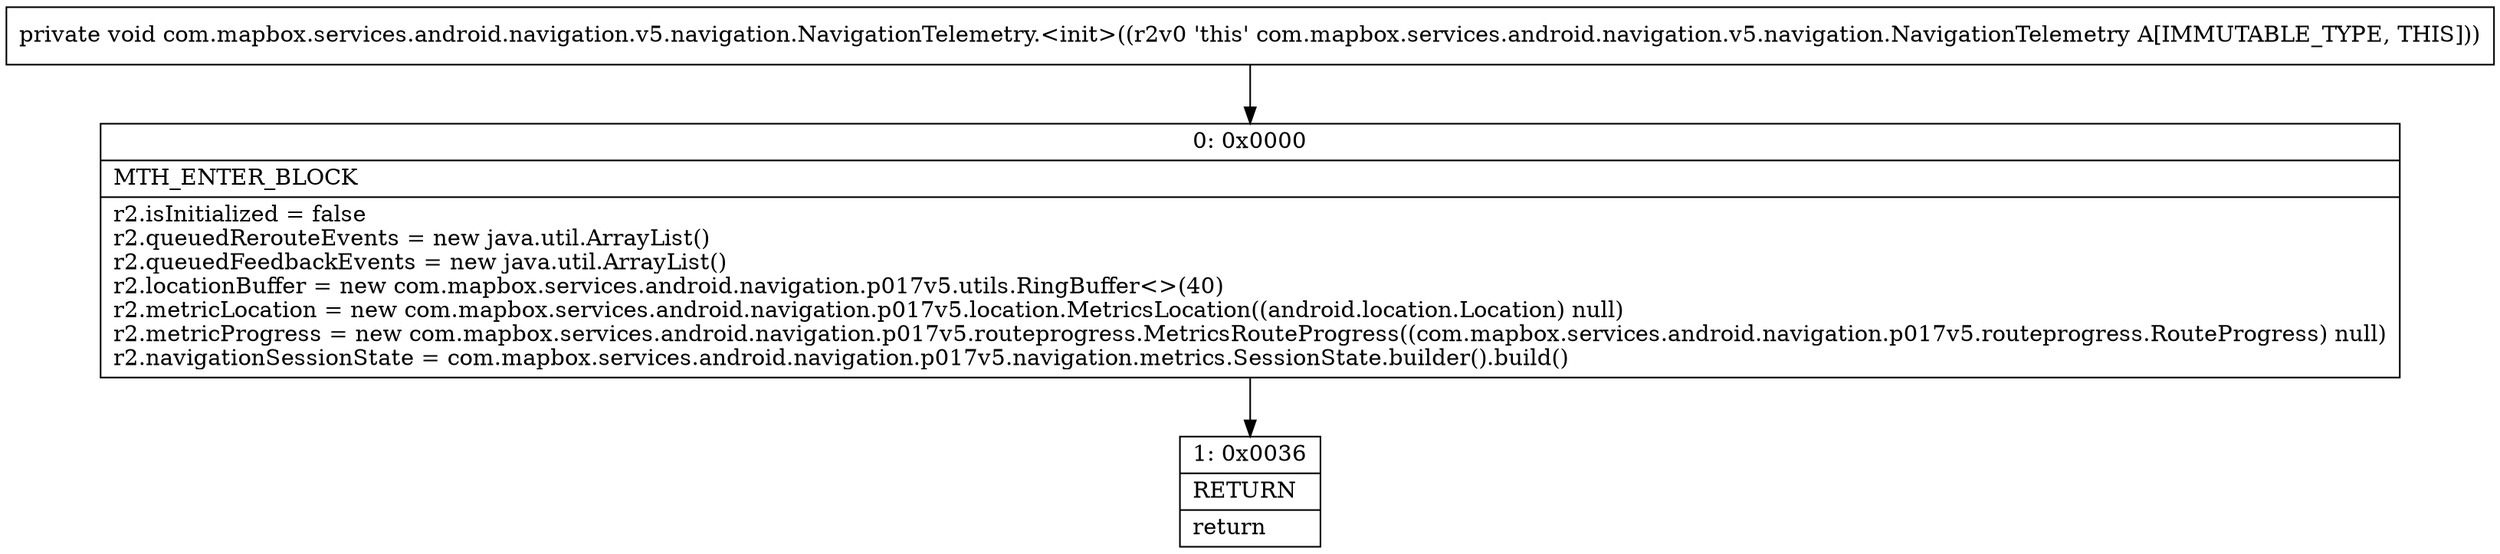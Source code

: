 digraph "CFG forcom.mapbox.services.android.navigation.v5.navigation.NavigationTelemetry.\<init\>()V" {
Node_0 [shape=record,label="{0\:\ 0x0000|MTH_ENTER_BLOCK\l|r2.isInitialized = false\lr2.queuedRerouteEvents = new java.util.ArrayList()\lr2.queuedFeedbackEvents = new java.util.ArrayList()\lr2.locationBuffer = new com.mapbox.services.android.navigation.p017v5.utils.RingBuffer\<\>(40)\lr2.metricLocation = new com.mapbox.services.android.navigation.p017v5.location.MetricsLocation((android.location.Location) null)\lr2.metricProgress = new com.mapbox.services.android.navigation.p017v5.routeprogress.MetricsRouteProgress((com.mapbox.services.android.navigation.p017v5.routeprogress.RouteProgress) null)\lr2.navigationSessionState = com.mapbox.services.android.navigation.p017v5.navigation.metrics.SessionState.builder().build()\l}"];
Node_1 [shape=record,label="{1\:\ 0x0036|RETURN\l|return\l}"];
MethodNode[shape=record,label="{private void com.mapbox.services.android.navigation.v5.navigation.NavigationTelemetry.\<init\>((r2v0 'this' com.mapbox.services.android.navigation.v5.navigation.NavigationTelemetry A[IMMUTABLE_TYPE, THIS])) }"];
MethodNode -> Node_0;
Node_0 -> Node_1;
}

